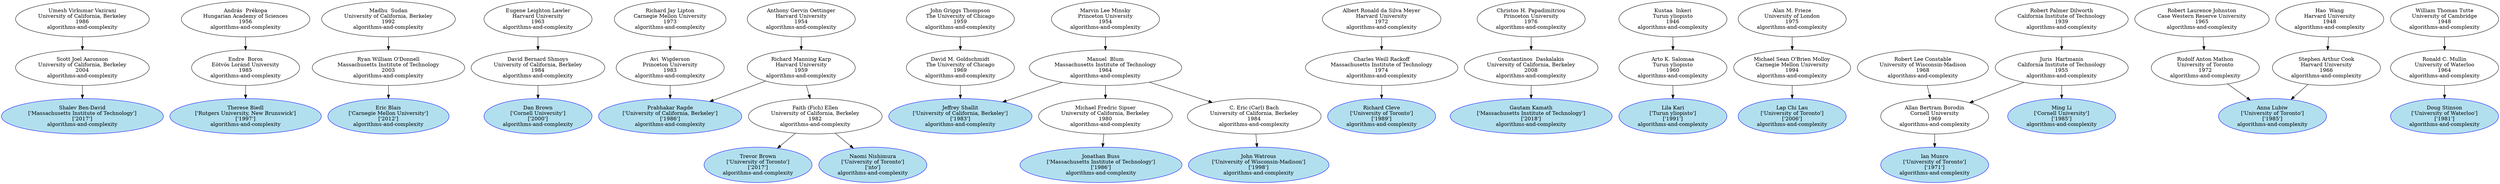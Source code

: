 digraph "Academic Genealogy for algorithms-and-complexity" {
	251553 [label="Shalev Ben-David
['Massachusetts Institute of Technology']
['2017']
algorithms-and-complexity" color=blue fillcolor=lightblue2 style=filled]
	96437 [label="Therese Biedl
['Rutgers University, New Brunswick']
['1997']
algorithms-and-complexity" color=blue fillcolor=lightblue2 style=filled]
	162538 [label="Eric Blais
['Carnegie Mellon University']
['2012']
algorithms-and-complexity" color=blue fillcolor=lightblue2 style=filled]
	45379 [label="Dan Brown
['Cornell University']
['2000']
algorithms-and-complexity" color=blue fillcolor=lightblue2 style=filled]
	252543 [label="Trevor Brown
['University of Toronto']
['2017']
algorithms-and-complexity" color=blue fillcolor=lightblue2 style=filled]
	65073 [label="Jonathan Buss
['Massachusetts Institute of Technology']
['1986']
algorithms-and-complexity" color=blue fillcolor=lightblue2 style=filled]
	81270 [label="Richard Cleve
['University of Toronto']
['1989']
algorithms-and-complexity" color=blue fillcolor=lightblue2 style=filled]
	264772 [label="Gautam Kamath
['Massachusetts Institute of Technology']
['2018']
algorithms-and-complexity" color=blue fillcolor=lightblue2 style=filled]
	20521 [label="Lila Kari
['Turun yliopisto']
['1991']
algorithms-and-complexity" color=blue fillcolor=lightblue2 style=filled]
	141559 [label="Lap Chi Lau
['University of Toronto']
['2006']
algorithms-and-complexity" color=blue fillcolor=lightblue2 style=filled]
	94793 [label="Ming Li
['Cornell University']
['1985']
algorithms-and-complexity" color=blue fillcolor=lightblue2 style=filled]
	65035 [label="Anna Lubiw
['University of Toronto']
['1985']
algorithms-and-complexity" color=blue fillcolor=lightblue2 style=filled]
	65036 [label="Ian Munro
['University of Toronto']
['1971']
algorithms-and-complexity" color=blue fillcolor=lightblue2 style=filled]
	66900 [label="Naomi Nishimura
['University of Toronto']
['nto']
algorithms-and-complexity" color=blue fillcolor=lightblue2 style=filled]
	66895 [label="Prabhakar Ragde
['University of California, Berkeley']
['1986']
algorithms-and-complexity" color=blue fillcolor=lightblue2 style=filled]
	31748 [label="Jeffrey Shallit
['University of California, Berkeley']
['1983']
algorithms-and-complexity" color=blue fillcolor=lightblue2 style=filled]
	33044 [label="Doug Stinson
['University of Waterloo']
['1981']
algorithms-and-complexity" color=blue fillcolor=lightblue2 style=filled]
	75330 [label="John Watrous
['University of Wisconsin-Madison']
['1998']
algorithms-and-complexity" color=blue fillcolor=lightblue2 style=filled]
	109495 [label="Scott Joel Aaronson
University of California, Berkeley
2004
algorithms-and-complexity"]
	96436 [label="Endre  Boros
Eötvös Loránd University
1985
algorithms-and-complexity"]
	76794 [label="Ryan William O'Donnell
Massachusetts Institute of Technology
2003
algorithms-and-complexity"]
	36705 [label="David Bernard Shmoys
University of California, Berkeley
1984
algorithms-and-complexity"]
	67145 [label="Faith (Fich) Ellen
University of California, Berkeley
1982
algorithms-and-complexity"]
	64971 [label="Michael Fredric Sipser
University of California, Berkeley
1980
algorithms-and-complexity"]
	81229 [label="Charles Weill Rackoff
Massachusetts Institute of Technology
1974
algorithms-and-complexity"]
	139732 [label="Constantinos  Daskalakis
University of California, Berkeley
2008
algorithms-and-complexity"]
	20493 [label="Arto K. Salomaa
Turun yliopisto
1960
algorithms-and-complexity"]
	40420 [label="Michael Sean O'Brien Molloy
Carnegie Mellon University
1994
algorithms-and-complexity"]
	10404 [label="Juris  Hartmanis
California Institute of Technology
1955
algorithms-and-complexity"]
	16108 [label="Rudolf Anton Mathon
University of Toronto
1972
algorithms-and-complexity"]
	14011 [label="Stephen Arthur Cook
Harvard University
1966
algorithms-and-complexity"]
	42043 [label="Allan Bertram Borodin
Cornell University
1969
algorithms-and-complexity"]
	82100 [label="Avi  Wigderson
Princeton University
1983
algorithms-and-complexity"]
	25275 [label="Richard Manning Karp
Harvard University
1959
algorithms-and-complexity"]
	13373 [label="Manuel  Blum
Massachusetts Institute of Technology
1964
algorithms-and-complexity"]
	6595 [label="David M. Goldschmidt
The University of Chicago
1969
algorithms-and-complexity"]
	33040 [label="Ronald C. Mullin
University of Waterloo
1964
algorithms-and-complexity"]
	11563 [label="C. Eric (Carl) Bach
University of California, Berkeley
1984
algorithms-and-complexity"]
	38686 [label="Umesh Virkumar Vazirani
University of California, Berkeley
1986
algorithms-and-complexity"]
	34817 [label="András  Prékopa
Hungarian Academy of Sciences
1956
algorithms-and-complexity"]
	72850 [label="Madhu  Sudan
University of California, Berkeley
1992
algorithms-and-complexity"]
	25276 [label="Eugene Leighton Lawler
Harvard University
1963
algorithms-and-complexity"]
	25184 [label="Albert Ronald da Silva Meyer
Harvard University
1972
algorithms-and-complexity"]
	46289 [label="Christos H. Papadimitriou
Princeton University
1976
algorithms-and-complexity"]
	20538 [label="Kustaa  Inkeri
Turun yliopisto
1946
algorithms-and-complexity"]
	40794 [label="Alan M. Frieze
University of London
1975
algorithms-and-complexity"]
	10395 [label="Robert Palmer Dilworth
California Institute of Technology
1939
algorithms-and-complexity"]
	44303 [label="Robert Laurence Johnston
Case Western Reserve University
1965
algorithms-and-complexity"]
	29869 [label="Hao  Wang
Harvard University
1948
algorithms-and-complexity"]
	9041 [label="Robert Lee Constable
University of Wisconsin-Madison
1968
algorithms-and-complexity"]
	69524 [label="Richard Jay Lipton
Carnegie Mellon University
1973
algorithms-and-complexity"]
	13305 [label="Anthony Gervin Oettinger
Harvard University
1954
algorithms-and-complexity"]
	6869 [label="Marvin Lee Minsky
Princeton University
1954
algorithms-and-complexity"]
	6488 [label="John Griggs Thompson
The University of Chicago
1959
algorithms-and-complexity"]
	15096 [label="William Thomas Tutte
University of Cambridge
1948
algorithms-and-complexity"]
	109495 -> 251553
	96436 -> 96437
	76794 -> 162538
	36705 -> 45379
	67145 -> 252543
	64971 -> 65073
	81229 -> 81270
	139732 -> 264772
	20493 -> 20521
	40420 -> 141559
	10404 -> 94793
	16108 -> 65035
	14011 -> 65035
	42043 -> 65036
	67145 -> 66900
	82100 -> 66895
	25275 -> 66895
	13373 -> 31748
	6595 -> 31748
	33040 -> 33044
	11563 -> 75330
	38686 -> 109495
	34817 -> 96436
	72850 -> 76794
	25276 -> 36705
	25275 -> 67145
	13373 -> 64971
	25184 -> 81229
	46289 -> 139732
	20538 -> 20493
	40794 -> 40420
	10395 -> 10404
	44303 -> 16108
	29869 -> 14011
	9041 -> 42043
	10404 -> 42043
	69524 -> 82100
	13305 -> 25275
	6869 -> 13373
	6488 -> 6595
	15096 -> 33040
	13373 -> 11563
}
